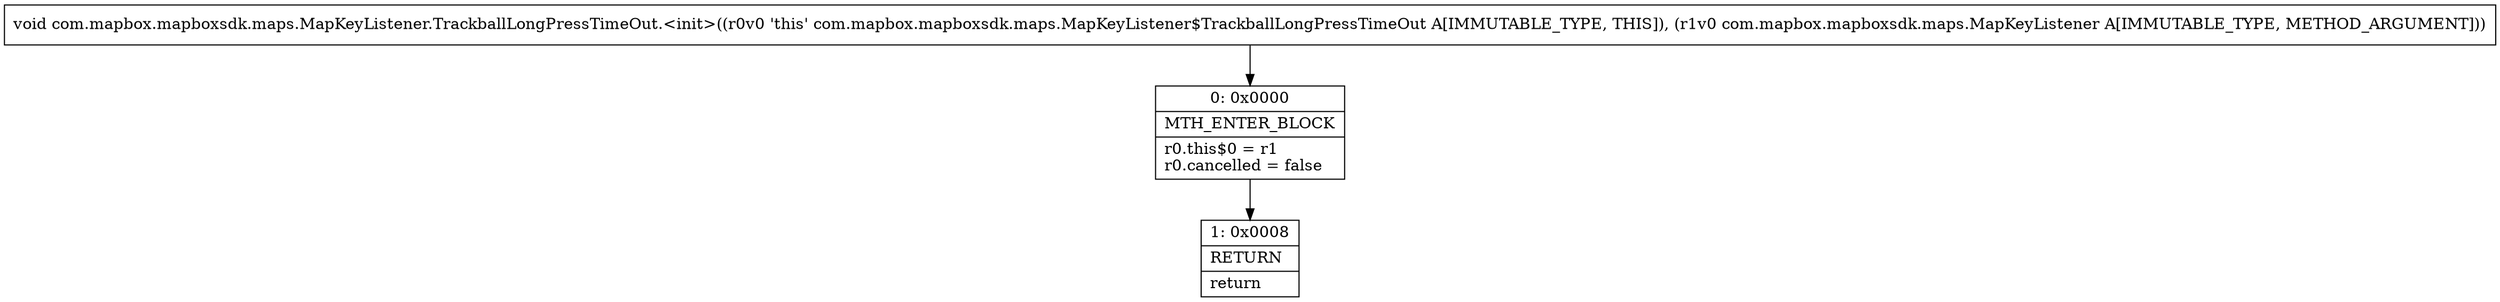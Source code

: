 digraph "CFG forcom.mapbox.mapboxsdk.maps.MapKeyListener.TrackballLongPressTimeOut.\<init\>(Lcom\/mapbox\/mapboxsdk\/maps\/MapKeyListener;)V" {
Node_0 [shape=record,label="{0\:\ 0x0000|MTH_ENTER_BLOCK\l|r0.this$0 = r1\lr0.cancelled = false\l}"];
Node_1 [shape=record,label="{1\:\ 0x0008|RETURN\l|return\l}"];
MethodNode[shape=record,label="{void com.mapbox.mapboxsdk.maps.MapKeyListener.TrackballLongPressTimeOut.\<init\>((r0v0 'this' com.mapbox.mapboxsdk.maps.MapKeyListener$TrackballLongPressTimeOut A[IMMUTABLE_TYPE, THIS]), (r1v0 com.mapbox.mapboxsdk.maps.MapKeyListener A[IMMUTABLE_TYPE, METHOD_ARGUMENT])) }"];
MethodNode -> Node_0;
Node_0 -> Node_1;
}


